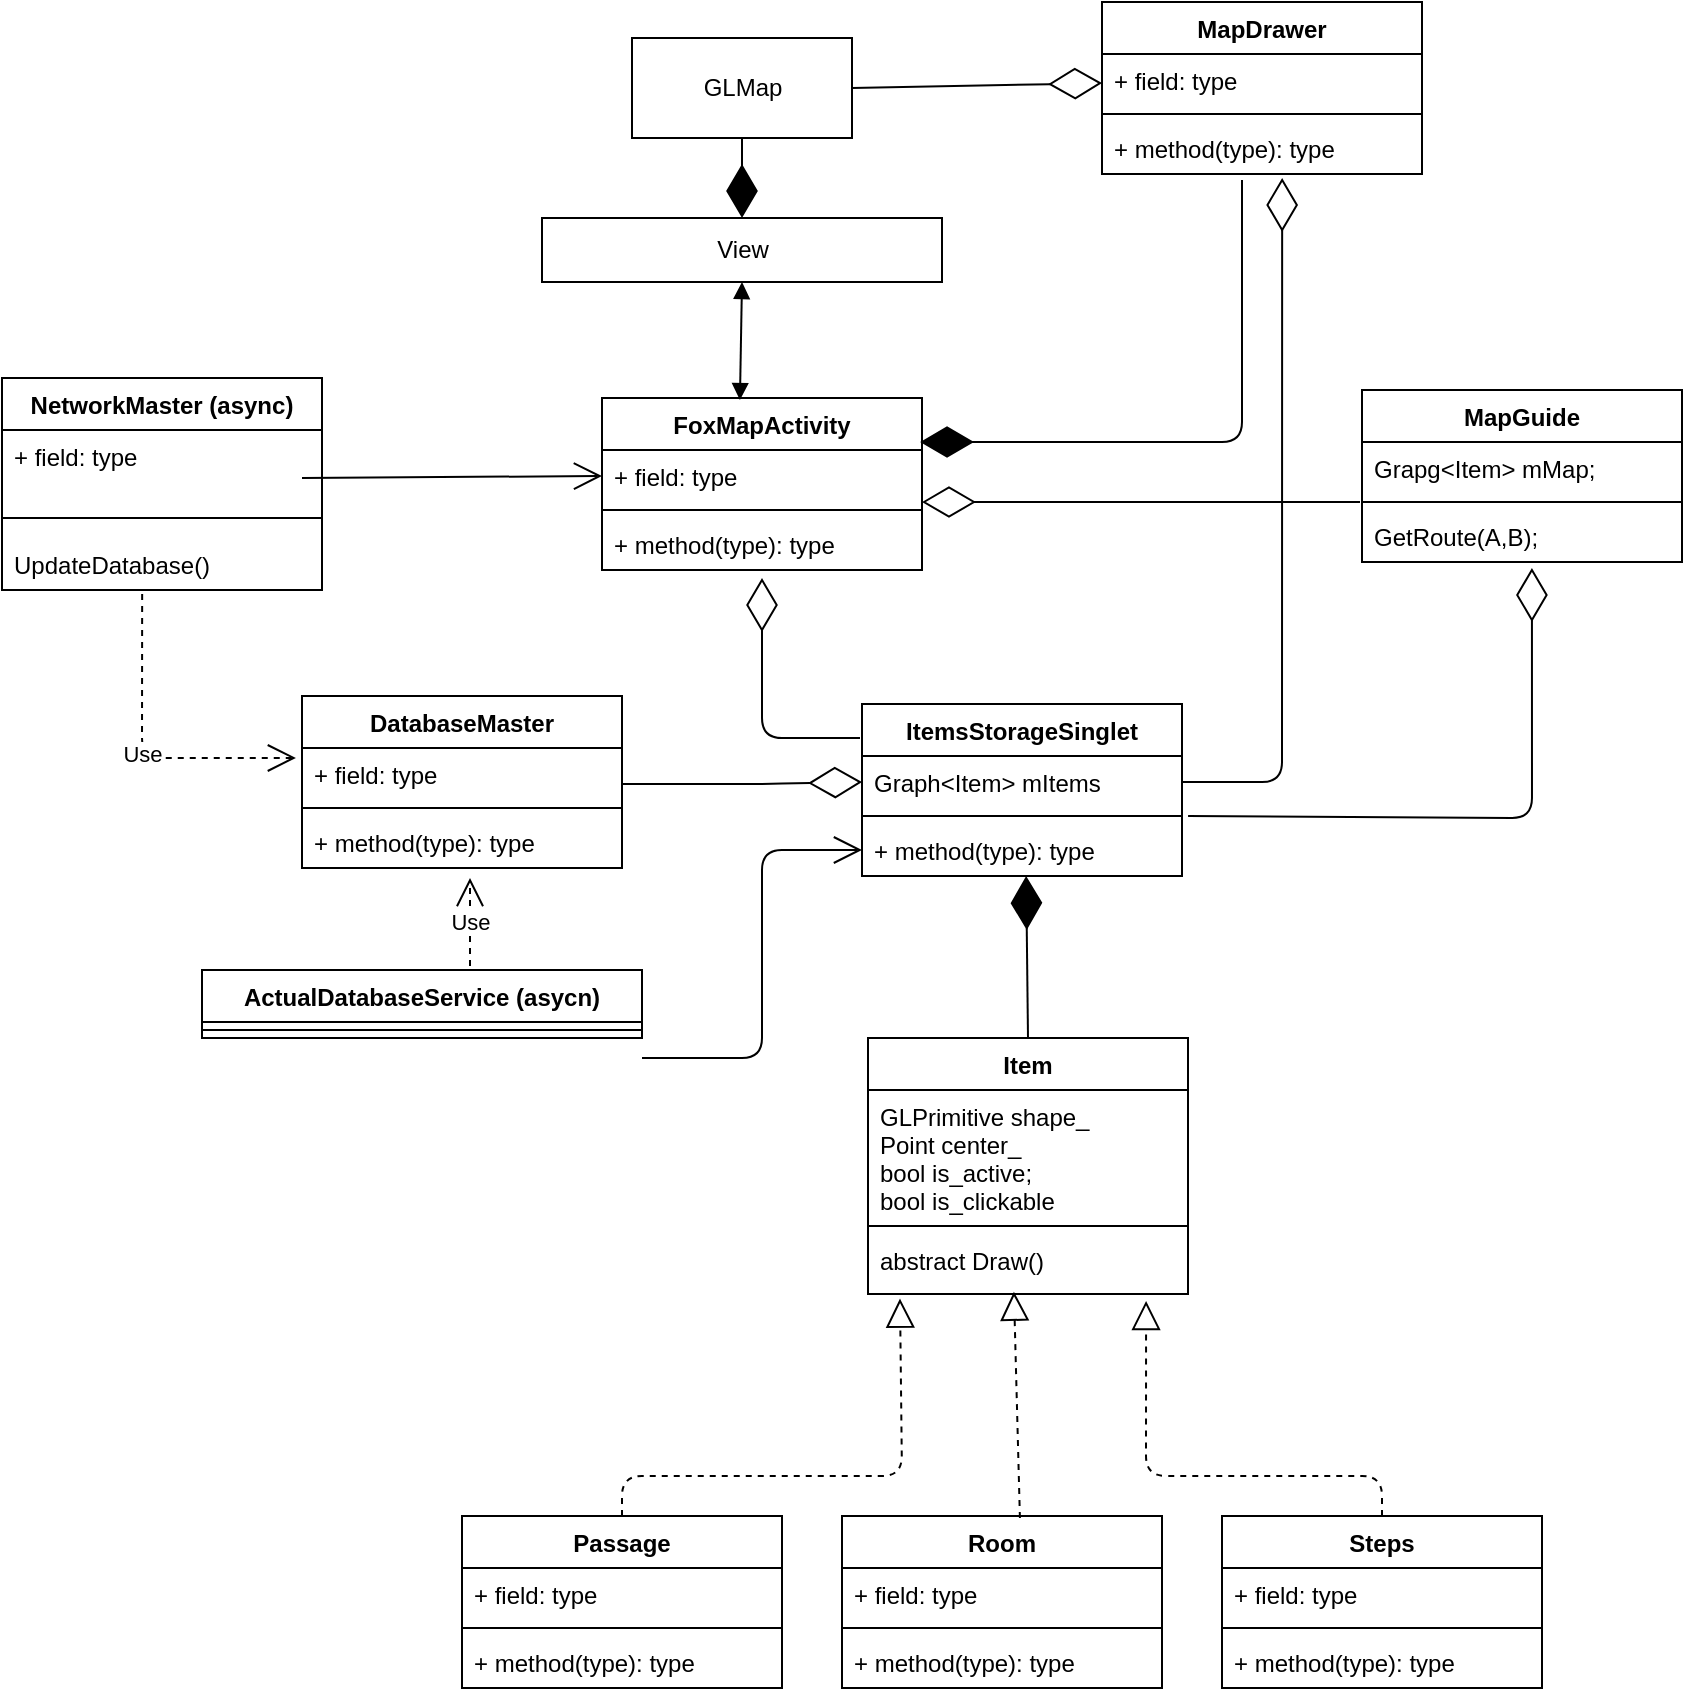 <mxfile version="10.6.0" type="github"><diagram id="JObJFHsDsAyNmRAxUqJW" name="Page-1"><mxGraphModel dx="1472" dy="1649" grid="1" gridSize="10" guides="1" tooltips="1" connect="1" arrows="1" fold="1" page="1" pageScale="1" pageWidth="827" pageHeight="1169" math="0" shadow="0"><root><mxCell id="0"/><mxCell id="1" parent="0"/><mxCell id="-09ubPwVREnSHtqxiurW-2" value="FoxMapActivity" style="swimlane;fontStyle=1;align=center;verticalAlign=top;childLayout=stackLayout;horizontal=1;startSize=26;horizontalStack=0;resizeParent=1;resizeParentMax=0;resizeLast=0;collapsible=1;marginBottom=0;" parent="1" vertex="1"><mxGeometry x="120" y="100" width="160" height="86" as="geometry"/></mxCell><mxCell id="-09ubPwVREnSHtqxiurW-3" value="+ field: type" style="text;strokeColor=none;fillColor=none;align=left;verticalAlign=top;spacingLeft=4;spacingRight=4;overflow=hidden;rotatable=0;points=[[0,0.5],[1,0.5]];portConstraint=eastwest;" parent="-09ubPwVREnSHtqxiurW-2" vertex="1"><mxGeometry y="26" width="160" height="26" as="geometry"/></mxCell><mxCell id="-09ubPwVREnSHtqxiurW-4" value="" style="line;strokeWidth=1;fillColor=none;align=left;verticalAlign=middle;spacingTop=-1;spacingLeft=3;spacingRight=3;rotatable=0;labelPosition=right;points=[];portConstraint=eastwest;" parent="-09ubPwVREnSHtqxiurW-2" vertex="1"><mxGeometry y="52" width="160" height="8" as="geometry"/></mxCell><mxCell id="-09ubPwVREnSHtqxiurW-5" value="+ method(type): type" style="text;strokeColor=none;fillColor=none;align=left;verticalAlign=top;spacingLeft=4;spacingRight=4;overflow=hidden;rotatable=0;points=[[0,0.5],[1,0.5]];portConstraint=eastwest;" parent="-09ubPwVREnSHtqxiurW-2" vertex="1"><mxGeometry y="60" width="160" height="26" as="geometry"/></mxCell><mxCell id="D-iuBu81aCTmKDNgx_cH-1" value="MapDrawer" style="swimlane;fontStyle=1;align=center;verticalAlign=top;childLayout=stackLayout;horizontal=1;startSize=26;horizontalStack=0;resizeParent=1;resizeParentMax=0;resizeLast=0;collapsible=1;marginBottom=0;" vertex="1" parent="1"><mxGeometry x="370" y="-98" width="160" height="86" as="geometry"/></mxCell><mxCell id="D-iuBu81aCTmKDNgx_cH-2" value="+ field: type" style="text;strokeColor=none;fillColor=none;align=left;verticalAlign=top;spacingLeft=4;spacingRight=4;overflow=hidden;rotatable=0;points=[[0,0.5],[1,0.5]];portConstraint=eastwest;" vertex="1" parent="D-iuBu81aCTmKDNgx_cH-1"><mxGeometry y="26" width="160" height="26" as="geometry"/></mxCell><mxCell id="D-iuBu81aCTmKDNgx_cH-3" value="" style="line;strokeWidth=1;fillColor=none;align=left;verticalAlign=middle;spacingTop=-1;spacingLeft=3;spacingRight=3;rotatable=0;labelPosition=right;points=[];portConstraint=eastwest;" vertex="1" parent="D-iuBu81aCTmKDNgx_cH-1"><mxGeometry y="52" width="160" height="8" as="geometry"/></mxCell><mxCell id="D-iuBu81aCTmKDNgx_cH-4" value="+ method(type): type" style="text;strokeColor=none;fillColor=none;align=left;verticalAlign=top;spacingLeft=4;spacingRight=4;overflow=hidden;rotatable=0;points=[[0,0.5],[1,0.5]];portConstraint=eastwest;" vertex="1" parent="D-iuBu81aCTmKDNgx_cH-1"><mxGeometry y="60" width="160" height="26" as="geometry"/></mxCell><mxCell id="D-iuBu81aCTmKDNgx_cH-5" value="" style="endArrow=diamondThin;endFill=1;endSize=24;html=1;entryX=0.994;entryY=-0.154;entryDx=0;entryDy=0;entryPerimeter=0;" edge="1" parent="1" target="-09ubPwVREnSHtqxiurW-3"><mxGeometry width="160" relative="1" as="geometry"><mxPoint x="440" y="-9" as="sourcePoint"/><mxPoint x="360" y="100" as="targetPoint"/><Array as="points"><mxPoint x="440" y="122"/></Array></mxGeometry></mxCell><mxCell id="D-iuBu81aCTmKDNgx_cH-6" value="ItemsStorageSinglet&#10;&#10;" style="swimlane;fontStyle=1;align=center;verticalAlign=top;childLayout=stackLayout;horizontal=1;startSize=26;horizontalStack=0;resizeParent=1;resizeParentMax=0;resizeLast=0;collapsible=1;marginBottom=0;" vertex="1" parent="1"><mxGeometry x="250" y="253" width="160" height="86" as="geometry"/></mxCell><mxCell id="D-iuBu81aCTmKDNgx_cH-7" value="Graph&lt;Item&gt; mItems&#10;&#10;" style="text;strokeColor=none;fillColor=none;align=left;verticalAlign=top;spacingLeft=4;spacingRight=4;overflow=hidden;rotatable=0;points=[[0,0.5],[1,0.5]];portConstraint=eastwest;" vertex="1" parent="D-iuBu81aCTmKDNgx_cH-6"><mxGeometry y="26" width="160" height="26" as="geometry"/></mxCell><mxCell id="D-iuBu81aCTmKDNgx_cH-8" value="" style="line;strokeWidth=1;fillColor=none;align=left;verticalAlign=middle;spacingTop=-1;spacingLeft=3;spacingRight=3;rotatable=0;labelPosition=right;points=[];portConstraint=eastwest;" vertex="1" parent="D-iuBu81aCTmKDNgx_cH-6"><mxGeometry y="52" width="160" height="8" as="geometry"/></mxCell><mxCell id="D-iuBu81aCTmKDNgx_cH-9" value="+ method(type): type" style="text;strokeColor=none;fillColor=none;align=left;verticalAlign=top;spacingLeft=4;spacingRight=4;overflow=hidden;rotatable=0;points=[[0,0.5],[1,0.5]];portConstraint=eastwest;" vertex="1" parent="D-iuBu81aCTmKDNgx_cH-6"><mxGeometry y="60" width="160" height="26" as="geometry"/></mxCell><mxCell id="D-iuBu81aCTmKDNgx_cH-11" value="Item&#10;&#10;" style="swimlane;fontStyle=1;align=center;verticalAlign=top;childLayout=stackLayout;horizontal=1;startSize=26;horizontalStack=0;resizeParent=1;resizeParentMax=0;resizeLast=0;collapsible=1;marginBottom=0;" vertex="1" parent="1"><mxGeometry x="253" y="420" width="160" height="128" as="geometry"/></mxCell><mxCell id="D-iuBu81aCTmKDNgx_cH-12" value="GLPrimitive shape_&#10;Point center_&#10;bool is_active;&#10;bool is_clickable" style="text;strokeColor=none;fillColor=none;align=left;verticalAlign=top;spacingLeft=4;spacingRight=4;overflow=hidden;rotatable=0;points=[[0,0.5],[1,0.5]];portConstraint=eastwest;" vertex="1" parent="D-iuBu81aCTmKDNgx_cH-11"><mxGeometry y="26" width="160" height="64" as="geometry"/></mxCell><mxCell id="D-iuBu81aCTmKDNgx_cH-13" value="" style="line;strokeWidth=1;fillColor=none;align=left;verticalAlign=middle;spacingTop=-1;spacingLeft=3;spacingRight=3;rotatable=0;labelPosition=right;points=[];portConstraint=eastwest;" vertex="1" parent="D-iuBu81aCTmKDNgx_cH-11"><mxGeometry y="90" width="160" height="8" as="geometry"/></mxCell><mxCell id="D-iuBu81aCTmKDNgx_cH-14" value="abstract Draw()" style="text;strokeColor=none;fillColor=none;align=left;verticalAlign=top;spacingLeft=4;spacingRight=4;overflow=hidden;rotatable=0;points=[[0,0.5],[1,0.5]];portConstraint=eastwest;" vertex="1" parent="D-iuBu81aCTmKDNgx_cH-11"><mxGeometry y="98" width="160" height="30" as="geometry"/></mxCell><mxCell id="D-iuBu81aCTmKDNgx_cH-15" value="" style="endArrow=diamondThin;endFill=1;endSize=24;html=1;entryX=0.513;entryY=1;entryDx=0;entryDy=0;entryPerimeter=0;exitX=0.5;exitY=0;exitDx=0;exitDy=0;" edge="1" parent="1" source="D-iuBu81aCTmKDNgx_cH-11" target="D-iuBu81aCTmKDNgx_cH-9"><mxGeometry width="160" relative="1" as="geometry"><mxPoint x="450" y="380" as="sourcePoint"/><mxPoint x="610" y="380" as="targetPoint"/></mxGeometry></mxCell><mxCell id="D-iuBu81aCTmKDNgx_cH-16" value="Passage" style="swimlane;fontStyle=1;align=center;verticalAlign=top;childLayout=stackLayout;horizontal=1;startSize=26;horizontalStack=0;resizeParent=1;resizeParentMax=0;resizeLast=0;collapsible=1;marginBottom=0;" vertex="1" parent="1"><mxGeometry x="50" y="659" width="160" height="86" as="geometry"/></mxCell><mxCell id="D-iuBu81aCTmKDNgx_cH-17" value="+ field: type" style="text;strokeColor=none;fillColor=none;align=left;verticalAlign=top;spacingLeft=4;spacingRight=4;overflow=hidden;rotatable=0;points=[[0,0.5],[1,0.5]];portConstraint=eastwest;" vertex="1" parent="D-iuBu81aCTmKDNgx_cH-16"><mxGeometry y="26" width="160" height="26" as="geometry"/></mxCell><mxCell id="D-iuBu81aCTmKDNgx_cH-18" value="" style="line;strokeWidth=1;fillColor=none;align=left;verticalAlign=middle;spacingTop=-1;spacingLeft=3;spacingRight=3;rotatable=0;labelPosition=right;points=[];portConstraint=eastwest;" vertex="1" parent="D-iuBu81aCTmKDNgx_cH-16"><mxGeometry y="52" width="160" height="8" as="geometry"/></mxCell><mxCell id="D-iuBu81aCTmKDNgx_cH-19" value="+ method(type): type" style="text;strokeColor=none;fillColor=none;align=left;verticalAlign=top;spacingLeft=4;spacingRight=4;overflow=hidden;rotatable=0;points=[[0,0.5],[1,0.5]];portConstraint=eastwest;" vertex="1" parent="D-iuBu81aCTmKDNgx_cH-16"><mxGeometry y="60" width="160" height="26" as="geometry"/></mxCell><mxCell id="D-iuBu81aCTmKDNgx_cH-20" value="Room" style="swimlane;fontStyle=1;align=center;verticalAlign=top;childLayout=stackLayout;horizontal=1;startSize=26;horizontalStack=0;resizeParent=1;resizeParentMax=0;resizeLast=0;collapsible=1;marginBottom=0;" vertex="1" parent="1"><mxGeometry x="240" y="659" width="160" height="86" as="geometry"/></mxCell><mxCell id="D-iuBu81aCTmKDNgx_cH-21" value="+ field: type" style="text;strokeColor=none;fillColor=none;align=left;verticalAlign=top;spacingLeft=4;spacingRight=4;overflow=hidden;rotatable=0;points=[[0,0.5],[1,0.5]];portConstraint=eastwest;" vertex="1" parent="D-iuBu81aCTmKDNgx_cH-20"><mxGeometry y="26" width="160" height="26" as="geometry"/></mxCell><mxCell id="D-iuBu81aCTmKDNgx_cH-22" value="" style="line;strokeWidth=1;fillColor=none;align=left;verticalAlign=middle;spacingTop=-1;spacingLeft=3;spacingRight=3;rotatable=0;labelPosition=right;points=[];portConstraint=eastwest;" vertex="1" parent="D-iuBu81aCTmKDNgx_cH-20"><mxGeometry y="52" width="160" height="8" as="geometry"/></mxCell><mxCell id="D-iuBu81aCTmKDNgx_cH-23" value="+ method(type): type" style="text;strokeColor=none;fillColor=none;align=left;verticalAlign=top;spacingLeft=4;spacingRight=4;overflow=hidden;rotatable=0;points=[[0,0.5],[1,0.5]];portConstraint=eastwest;" vertex="1" parent="D-iuBu81aCTmKDNgx_cH-20"><mxGeometry y="60" width="160" height="26" as="geometry"/></mxCell><mxCell id="D-iuBu81aCTmKDNgx_cH-24" value="Steps&#10;&#10;" style="swimlane;fontStyle=1;align=center;verticalAlign=top;childLayout=stackLayout;horizontal=1;startSize=26;horizontalStack=0;resizeParent=1;resizeParentMax=0;resizeLast=0;collapsible=1;marginBottom=0;" vertex="1" parent="1"><mxGeometry x="430" y="659" width="160" height="86" as="geometry"/></mxCell><mxCell id="D-iuBu81aCTmKDNgx_cH-25" value="+ field: type" style="text;strokeColor=none;fillColor=none;align=left;verticalAlign=top;spacingLeft=4;spacingRight=4;overflow=hidden;rotatable=0;points=[[0,0.5],[1,0.5]];portConstraint=eastwest;" vertex="1" parent="D-iuBu81aCTmKDNgx_cH-24"><mxGeometry y="26" width="160" height="26" as="geometry"/></mxCell><mxCell id="D-iuBu81aCTmKDNgx_cH-26" value="" style="line;strokeWidth=1;fillColor=none;align=left;verticalAlign=middle;spacingTop=-1;spacingLeft=3;spacingRight=3;rotatable=0;labelPosition=right;points=[];portConstraint=eastwest;" vertex="1" parent="D-iuBu81aCTmKDNgx_cH-24"><mxGeometry y="52" width="160" height="8" as="geometry"/></mxCell><mxCell id="D-iuBu81aCTmKDNgx_cH-27" value="+ method(type): type" style="text;strokeColor=none;fillColor=none;align=left;verticalAlign=top;spacingLeft=4;spacingRight=4;overflow=hidden;rotatable=0;points=[[0,0.5],[1,0.5]];portConstraint=eastwest;" vertex="1" parent="D-iuBu81aCTmKDNgx_cH-24"><mxGeometry y="60" width="160" height="26" as="geometry"/></mxCell><mxCell id="D-iuBu81aCTmKDNgx_cH-30" value="" style="endArrow=block;dashed=1;endFill=0;endSize=12;html=1;exitX=0.5;exitY=0;exitDx=0;exitDy=0;entryX=0.869;entryY=1.115;entryDx=0;entryDy=0;entryPerimeter=0;" edge="1" parent="1" source="D-iuBu81aCTmKDNgx_cH-24" target="D-iuBu81aCTmKDNgx_cH-14"><mxGeometry width="160" relative="1" as="geometry"><mxPoint x="430" y="619" as="sourcePoint"/><mxPoint x="392" y="616" as="targetPoint"/><Array as="points"><mxPoint x="510" y="639"/><mxPoint x="392" y="639"/></Array></mxGeometry></mxCell><mxCell id="D-iuBu81aCTmKDNgx_cH-33" value="" style="endArrow=block;dashed=1;endFill=0;endSize=12;html=1;exitX=0.5;exitY=0;exitDx=0;exitDy=0;entryX=0.1;entryY=1.077;entryDx=0;entryDy=0;entryPerimeter=0;" edge="1" parent="1" source="D-iuBu81aCTmKDNgx_cH-16" target="D-iuBu81aCTmKDNgx_cH-14"><mxGeometry width="160" relative="1" as="geometry"><mxPoint x="80" y="599" as="sourcePoint"/><mxPoint x="269" y="618" as="targetPoint"/><Array as="points"><mxPoint x="130" y="639"/><mxPoint x="270" y="639"/></Array></mxGeometry></mxCell><mxCell id="D-iuBu81aCTmKDNgx_cH-34" value="" style="endArrow=block;dashed=1;endFill=0;endSize=12;html=1;exitX=0.556;exitY=0.012;exitDx=0;exitDy=0;exitPerimeter=0;entryX=0.456;entryY=0.962;entryDx=0;entryDy=0;entryPerimeter=0;" edge="1" parent="1" source="D-iuBu81aCTmKDNgx_cH-20" target="D-iuBu81aCTmKDNgx_cH-14"><mxGeometry width="160" relative="1" as="geometry"><mxPoint x="260" y="639" as="sourcePoint"/><mxPoint x="328" y="612" as="targetPoint"/></mxGeometry></mxCell><mxCell id="D-iuBu81aCTmKDNgx_cH-35" value="" style="endArrow=diamondThin;endFill=0;endSize=24;html=1;entryX=0.5;entryY=1.154;entryDx=0;entryDy=0;entryPerimeter=0;" edge="1" parent="1" target="-09ubPwVREnSHtqxiurW-5"><mxGeometry width="160" relative="1" as="geometry"><mxPoint x="249" y="270" as="sourcePoint"/><mxPoint x="240" y="280" as="targetPoint"/><Array as="points"><mxPoint x="200" y="270"/></Array></mxGeometry></mxCell><mxCell id="D-iuBu81aCTmKDNgx_cH-39" value="ActualDatabaseService (asycn)" style="swimlane;fontStyle=1;align=center;verticalAlign=top;childLayout=stackLayout;horizontal=1;startSize=26;horizontalStack=0;resizeParent=1;resizeParentMax=0;resizeLast=0;collapsible=1;marginBottom=0;" vertex="1" parent="1"><mxGeometry x="-80" y="386" width="220" height="34" as="geometry"/></mxCell><mxCell id="D-iuBu81aCTmKDNgx_cH-41" value="" style="line;strokeWidth=1;fillColor=none;align=left;verticalAlign=middle;spacingTop=-1;spacingLeft=3;spacingRight=3;rotatable=0;labelPosition=right;points=[];portConstraint=eastwest;" vertex="1" parent="D-iuBu81aCTmKDNgx_cH-39"><mxGeometry y="26" width="220" height="8" as="geometry"/></mxCell><mxCell id="D-iuBu81aCTmKDNgx_cH-43" value="View&lt;br&gt;" style="html=1;" vertex="1" parent="1"><mxGeometry x="90" y="10" width="200" height="32" as="geometry"/></mxCell><mxCell id="D-iuBu81aCTmKDNgx_cH-44" value="" style="endArrow=block;startArrow=block;endFill=1;startFill=1;html=1;exitX=0.5;exitY=1;exitDx=0;exitDy=0;entryX=0.431;entryY=0.012;entryDx=0;entryDy=0;entryPerimeter=0;" edge="1" parent="1" source="D-iuBu81aCTmKDNgx_cH-43" target="-09ubPwVREnSHtqxiurW-2"><mxGeometry width="160" relative="1" as="geometry"><mxPoint x="-20" y="150" as="sourcePoint"/><mxPoint x="193" y="100" as="targetPoint"/></mxGeometry></mxCell><mxCell id="D-iuBu81aCTmKDNgx_cH-49" value="" style="endArrow=diamondThin;endFill=0;endSize=24;html=1;exitX=1;exitY=0.5;exitDx=0;exitDy=0;entryX=0.563;entryY=1.077;entryDx=0;entryDy=0;entryPerimeter=0;" edge="1" parent="1" source="D-iuBu81aCTmKDNgx_cH-7" target="D-iuBu81aCTmKDNgx_cH-4"><mxGeometry width="160" relative="1" as="geometry"><mxPoint x="510" y="313.5" as="sourcePoint"/><mxPoint x="460" y="188" as="targetPoint"/><Array as="points"><mxPoint x="460" y="292"/></Array></mxGeometry></mxCell><mxCell id="D-iuBu81aCTmKDNgx_cH-53" value="NetworkMaster (async)&#10;" style="swimlane;fontStyle=1;align=center;verticalAlign=top;childLayout=stackLayout;horizontal=1;startSize=26;horizontalStack=0;resizeParent=1;resizeParentMax=0;resizeLast=0;collapsible=1;marginBottom=0;" vertex="1" parent="1"><mxGeometry x="-180" y="90" width="160" height="106" as="geometry"/></mxCell><mxCell id="D-iuBu81aCTmKDNgx_cH-54" value="+ field: type" style="text;strokeColor=none;fillColor=none;align=left;verticalAlign=top;spacingLeft=4;spacingRight=4;overflow=hidden;rotatable=0;points=[[0,0.5],[1,0.5]];portConstraint=eastwest;" vertex="1" parent="D-iuBu81aCTmKDNgx_cH-53"><mxGeometry y="26" width="160" height="34" as="geometry"/></mxCell><mxCell id="D-iuBu81aCTmKDNgx_cH-63" value="" style="endArrow=open;endFill=1;endSize=12;html=1;entryX=0;entryY=0.5;entryDx=0;entryDy=0;" edge="1" parent="D-iuBu81aCTmKDNgx_cH-53" target="-09ubPwVREnSHtqxiurW-3"><mxGeometry width="160" relative="1" as="geometry"><mxPoint x="150" y="50" as="sourcePoint"/><mxPoint x="290" y="50" as="targetPoint"/></mxGeometry></mxCell><mxCell id="D-iuBu81aCTmKDNgx_cH-55" value="" style="line;strokeWidth=1;fillColor=none;align=left;verticalAlign=middle;spacingTop=-1;spacingLeft=3;spacingRight=3;rotatable=0;labelPosition=right;points=[];portConstraint=eastwest;" vertex="1" parent="D-iuBu81aCTmKDNgx_cH-53"><mxGeometry y="60" width="160" height="20" as="geometry"/></mxCell><mxCell id="D-iuBu81aCTmKDNgx_cH-56" value="UpdateDatabase()" style="text;strokeColor=none;fillColor=none;align=left;verticalAlign=top;spacingLeft=4;spacingRight=4;overflow=hidden;rotatable=0;points=[[0,0.5],[1,0.5]];portConstraint=eastwest;" vertex="1" parent="D-iuBu81aCTmKDNgx_cH-53"><mxGeometry y="80" width="160" height="26" as="geometry"/></mxCell><mxCell id="D-iuBu81aCTmKDNgx_cH-45" value="DatabaseMaster" style="swimlane;fontStyle=1;align=center;verticalAlign=top;childLayout=stackLayout;horizontal=1;startSize=26;horizontalStack=0;resizeParent=1;resizeParentMax=0;resizeLast=0;collapsible=1;marginBottom=0;" vertex="1" parent="1"><mxGeometry x="-30" y="249" width="160" height="86" as="geometry"/></mxCell><mxCell id="D-iuBu81aCTmKDNgx_cH-52" value="" style="endArrow=diamondThin;endFill=0;endSize=24;html=1;entryX=0;entryY=0.5;entryDx=0;entryDy=0;" edge="1" parent="D-iuBu81aCTmKDNgx_cH-45" target="D-iuBu81aCTmKDNgx_cH-7"><mxGeometry width="160" relative="1" as="geometry"><mxPoint x="160" y="44" as="sourcePoint"/><mxPoint x="280" y="-136" as="targetPoint"/><Array as="points"><mxPoint x="230" y="44"/></Array></mxGeometry></mxCell><mxCell id="D-iuBu81aCTmKDNgx_cH-46" value="+ field: type" style="text;strokeColor=none;fillColor=none;align=left;verticalAlign=top;spacingLeft=4;spacingRight=4;overflow=hidden;rotatable=0;points=[[0,0.5],[1,0.5]];portConstraint=eastwest;" vertex="1" parent="D-iuBu81aCTmKDNgx_cH-45"><mxGeometry y="26" width="160" height="26" as="geometry"/></mxCell><mxCell id="D-iuBu81aCTmKDNgx_cH-47" value="" style="line;strokeWidth=1;fillColor=none;align=left;verticalAlign=middle;spacingTop=-1;spacingLeft=3;spacingRight=3;rotatable=0;labelPosition=right;points=[];portConstraint=eastwest;" vertex="1" parent="D-iuBu81aCTmKDNgx_cH-45"><mxGeometry y="52" width="160" height="8" as="geometry"/></mxCell><mxCell id="D-iuBu81aCTmKDNgx_cH-48" value="+ method(type): type" style="text;strokeColor=none;fillColor=none;align=left;verticalAlign=top;spacingLeft=4;spacingRight=4;overflow=hidden;rotatable=0;points=[[0,0.5],[1,0.5]];portConstraint=eastwest;" vertex="1" parent="D-iuBu81aCTmKDNgx_cH-45"><mxGeometry y="60" width="160" height="26" as="geometry"/></mxCell><mxCell id="D-iuBu81aCTmKDNgx_cH-61" value="" style="endArrow=open;endFill=1;endSize=12;html=1;entryX=0;entryY=0.5;entryDx=0;entryDy=0;" edge="1" parent="1" target="D-iuBu81aCTmKDNgx_cH-9"><mxGeometry width="160" relative="1" as="geometry"><mxPoint x="140" y="430" as="sourcePoint"/><mxPoint x="300" y="430" as="targetPoint"/><Array as="points"><mxPoint x="200" y="430"/><mxPoint x="200" y="326"/></Array></mxGeometry></mxCell><mxCell id="D-iuBu81aCTmKDNgx_cH-62" value="Use" style="endArrow=open;endSize=12;dashed=1;html=1;entryX=0.525;entryY=1.192;entryDx=0;entryDy=0;entryPerimeter=0;" edge="1" parent="1" target="D-iuBu81aCTmKDNgx_cH-48"><mxGeometry width="160" relative="1" as="geometry"><mxPoint x="54" y="384" as="sourcePoint"/><mxPoint x="210" y="380" as="targetPoint"/></mxGeometry></mxCell><mxCell id="D-iuBu81aCTmKDNgx_cH-64" value="Use" style="endArrow=open;endSize=12;dashed=1;html=1;entryX=-0.019;entryY=0.192;entryDx=0;entryDy=0;entryPerimeter=0;exitX=0.438;exitY=1.077;exitDx=0;exitDy=0;exitPerimeter=0;" edge="1" parent="1" source="D-iuBu81aCTmKDNgx_cH-56" target="D-iuBu81aCTmKDNgx_cH-46"><mxGeometry width="160" relative="1" as="geometry"><mxPoint x="-200" y="280" as="sourcePoint"/><mxPoint x="-40" y="280" as="targetPoint"/><Array as="points"><mxPoint x="-110" y="280"/></Array></mxGeometry></mxCell><mxCell id="D-iuBu81aCTmKDNgx_cH-65" value="GLMap" style="html=1;" vertex="1" parent="1"><mxGeometry x="135" y="-80" width="110" height="50" as="geometry"/></mxCell><mxCell id="D-iuBu81aCTmKDNgx_cH-66" value="" style="endArrow=diamondThin;endFill=1;endSize=24;html=1;entryX=0.5;entryY=0;entryDx=0;entryDy=0;exitX=0.5;exitY=1;exitDx=0;exitDy=0;" edge="1" parent="1" source="D-iuBu81aCTmKDNgx_cH-65" target="D-iuBu81aCTmKDNgx_cH-43"><mxGeometry width="160" relative="1" as="geometry"><mxPoint x="-40" as="sourcePoint"/><mxPoint x="120" as="targetPoint"/></mxGeometry></mxCell><mxCell id="D-iuBu81aCTmKDNgx_cH-67" value="" style="endArrow=diamondThin;endFill=0;endSize=24;html=1;exitX=1;exitY=0.5;exitDx=0;exitDy=0;" edge="1" parent="1" source="D-iuBu81aCTmKDNgx_cH-65" target="D-iuBu81aCTmKDNgx_cH-2"><mxGeometry width="160" relative="1" as="geometry"><mxPoint x="470" y="-70" as="sourcePoint"/><mxPoint x="370" y="-59" as="targetPoint"/><Array as="points"/></mxGeometry></mxCell><mxCell id="D-iuBu81aCTmKDNgx_cH-74" value="MapGuide" style="swimlane;fontStyle=1;align=center;verticalAlign=top;childLayout=stackLayout;horizontal=1;startSize=26;horizontalStack=0;resizeParent=1;resizeParentMax=0;resizeLast=0;collapsible=1;marginBottom=0;" vertex="1" parent="1"><mxGeometry x="500" y="96" width="160" height="86" as="geometry"/></mxCell><mxCell id="D-iuBu81aCTmKDNgx_cH-75" value="Grapg&lt;Item&gt; mMap;" style="text;strokeColor=none;fillColor=none;align=left;verticalAlign=top;spacingLeft=4;spacingRight=4;overflow=hidden;rotatable=0;points=[[0,0.5],[1,0.5]];portConstraint=eastwest;" vertex="1" parent="D-iuBu81aCTmKDNgx_cH-74"><mxGeometry y="26" width="160" height="26" as="geometry"/></mxCell><mxCell id="D-iuBu81aCTmKDNgx_cH-76" value="" style="line;strokeWidth=1;fillColor=none;align=left;verticalAlign=middle;spacingTop=-1;spacingLeft=3;spacingRight=3;rotatable=0;labelPosition=right;points=[];portConstraint=eastwest;" vertex="1" parent="D-iuBu81aCTmKDNgx_cH-74"><mxGeometry y="52" width="160" height="8" as="geometry"/></mxCell><mxCell id="D-iuBu81aCTmKDNgx_cH-77" value="GetRoute(A,B);" style="text;strokeColor=none;fillColor=none;align=left;verticalAlign=top;spacingLeft=4;spacingRight=4;overflow=hidden;rotatable=0;points=[[0,0.5],[1,0.5]];portConstraint=eastwest;" vertex="1" parent="D-iuBu81aCTmKDNgx_cH-74"><mxGeometry y="60" width="160" height="26" as="geometry"/></mxCell><mxCell id="D-iuBu81aCTmKDNgx_cH-79" value="" style="endArrow=diamondThin;endFill=0;endSize=24;html=1;" edge="1" parent="1"><mxGeometry width="160" relative="1" as="geometry"><mxPoint x="499" y="152" as="sourcePoint"/><mxPoint x="280" y="152" as="targetPoint"/></mxGeometry></mxCell><mxCell id="D-iuBu81aCTmKDNgx_cH-80" value="" style="endArrow=diamondThin;endFill=0;endSize=24;html=1;entryX=0.531;entryY=1.115;entryDx=0;entryDy=0;entryPerimeter=0;exitX=1.019;exitY=1.154;exitDx=0;exitDy=0;exitPerimeter=0;" edge="1" parent="1" source="D-iuBu81aCTmKDNgx_cH-7" target="D-iuBu81aCTmKDNgx_cH-77"><mxGeometry width="160" relative="1" as="geometry"><mxPoint x="530" y="290" as="sourcePoint"/><mxPoint x="690" y="290" as="targetPoint"/><Array as="points"><mxPoint x="585" y="310"/></Array></mxGeometry></mxCell></root></mxGraphModel></diagram></mxfile>